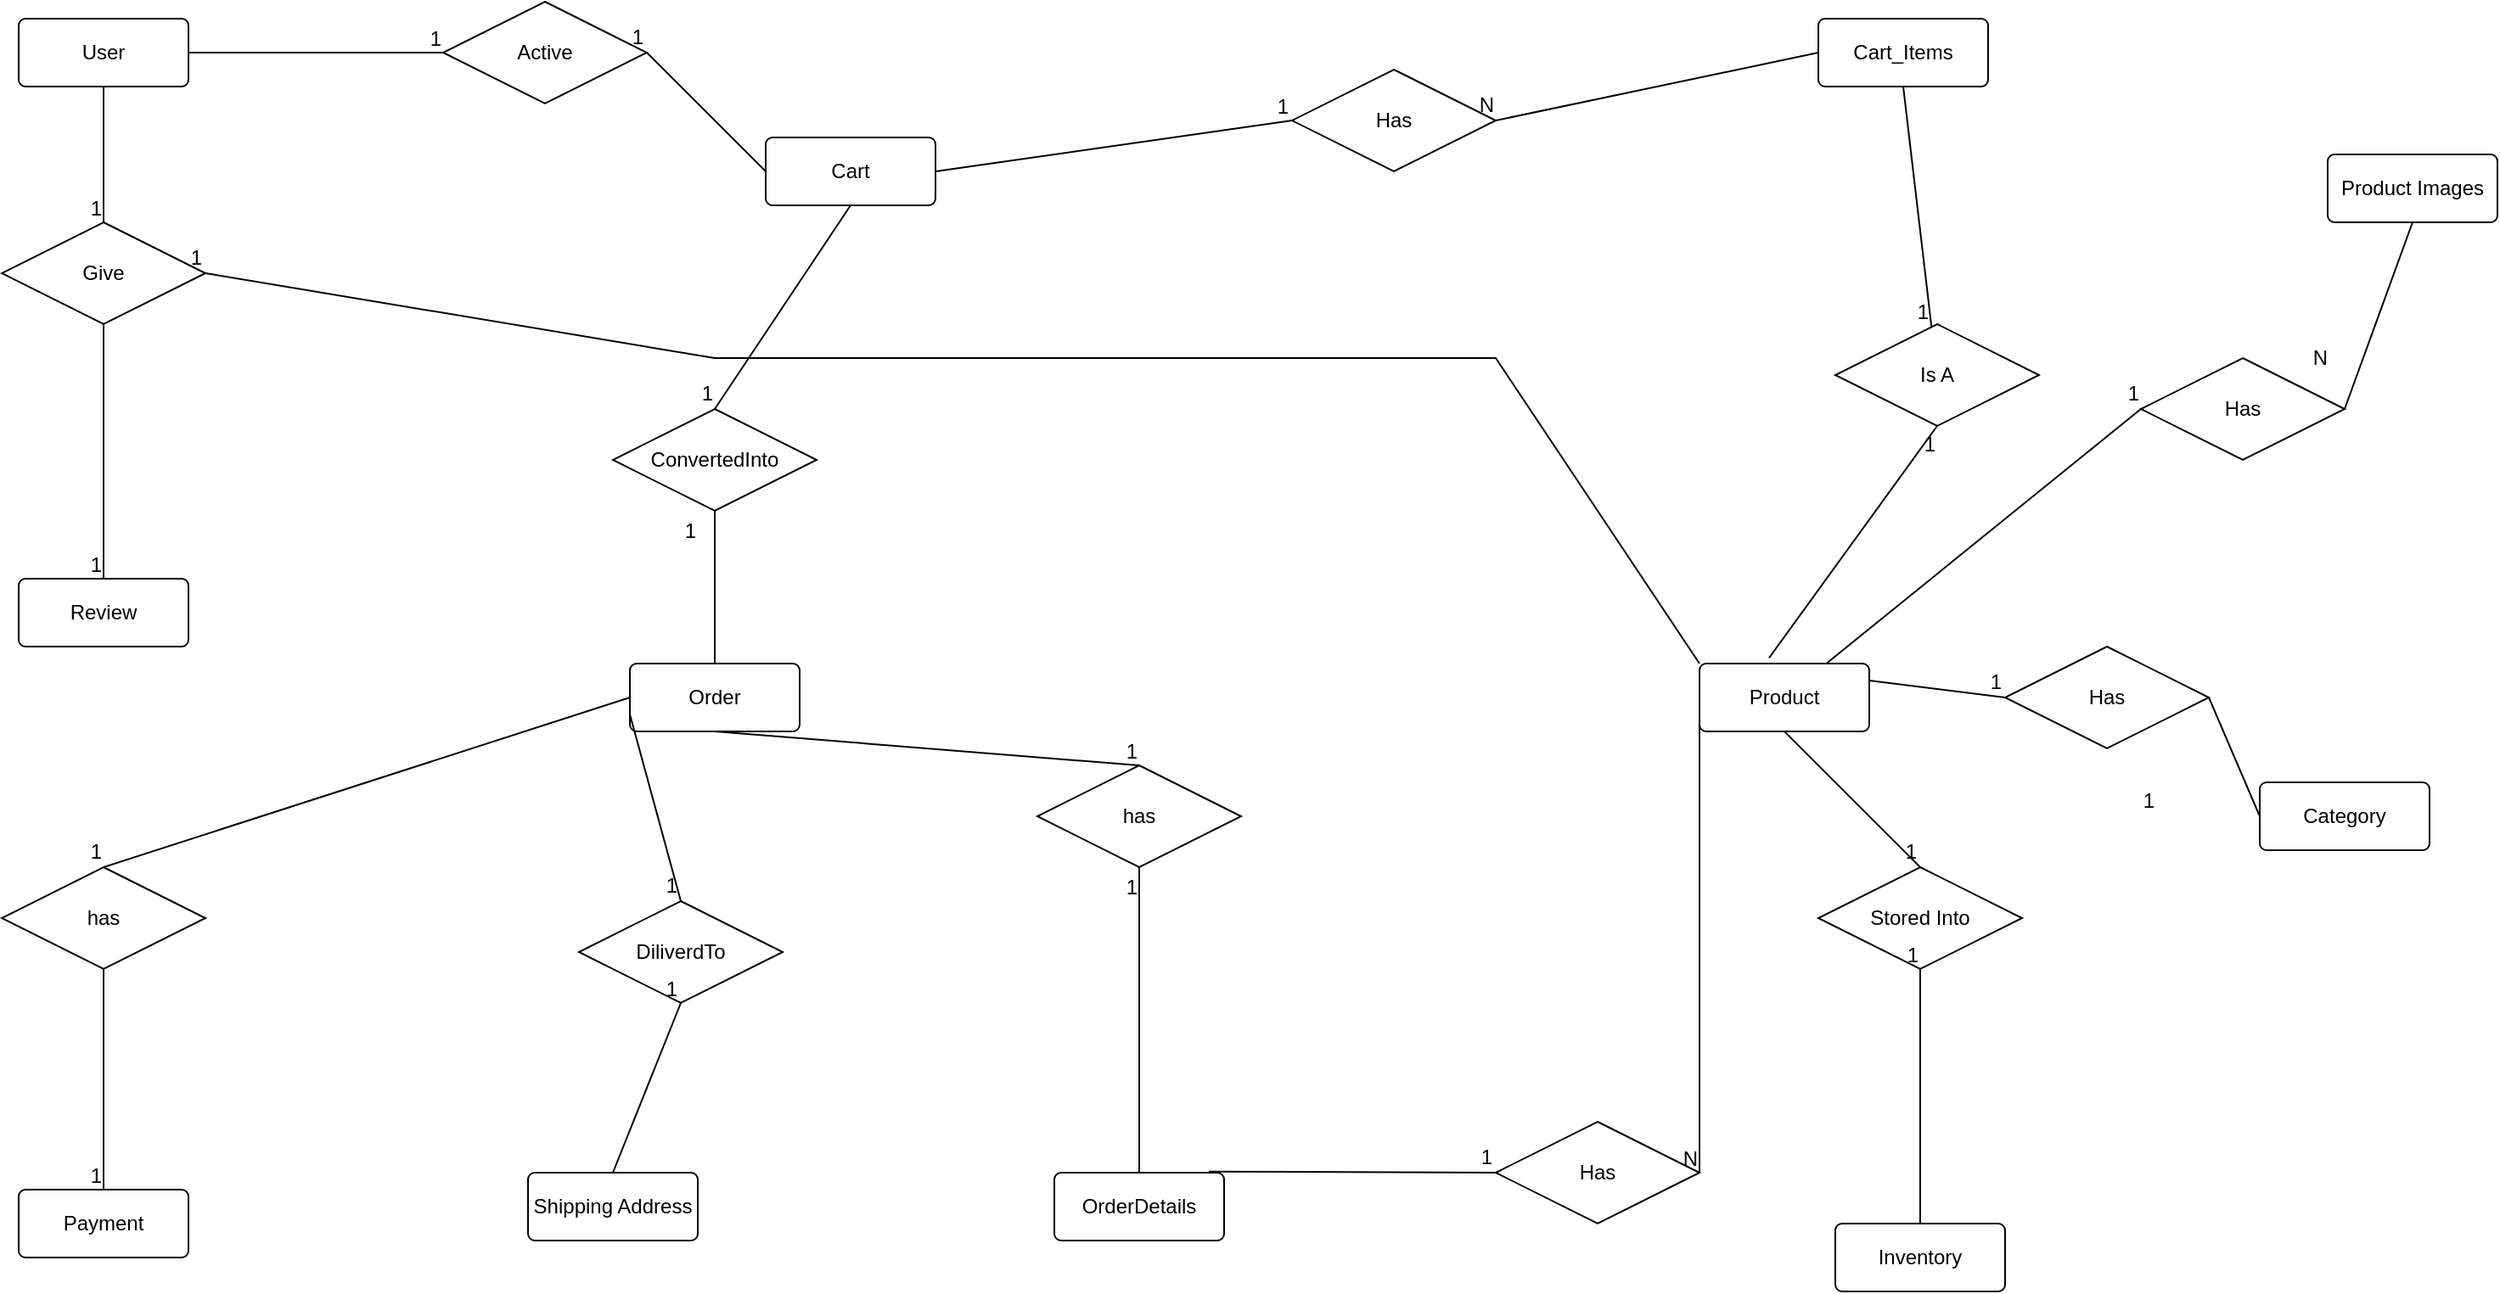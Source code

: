 <mxfile version="26.0.16">
  <diagram id="R2lEEEUBdFMjLlhIrx00" name="Page-1">
    <mxGraphModel dx="2045" dy="682" grid="1" gridSize="10" guides="1" tooltips="1" connect="1" arrows="1" fold="1" page="1" pageScale="1" pageWidth="850" pageHeight="1100" math="0" shadow="0" extFonts="Permanent Marker^https://fonts.googleapis.com/css?family=Permanent+Marker">
      <root>
        <mxCell id="0" />
        <mxCell id="1" parent="0" />
        <mxCell id="t7iGdcIXj3Sw_yKpTR2o-1" value="User" style="rounded=1;arcSize=10;whiteSpace=wrap;html=1;align=center;" parent="1" vertex="1">
          <mxGeometry x="-170" y="40" width="100" height="40" as="geometry" />
        </mxCell>
        <mxCell id="t7iGdcIXj3Sw_yKpTR2o-2" value="Active" style="shape=rhombus;perimeter=rhombusPerimeter;whiteSpace=wrap;html=1;align=center;" parent="1" vertex="1">
          <mxGeometry x="80" y="30" width="120" height="60" as="geometry" />
        </mxCell>
        <mxCell id="t7iGdcIXj3Sw_yKpTR2o-8" value="Cart" style="rounded=1;arcSize=10;whiteSpace=wrap;html=1;align=center;" parent="1" vertex="1">
          <mxGeometry x="270" y="110" width="100" height="40" as="geometry" />
        </mxCell>
        <mxCell id="t7iGdcIXj3Sw_yKpTR2o-9" value="Cart_Items" style="rounded=1;arcSize=10;whiteSpace=wrap;html=1;align=center;" parent="1" vertex="1">
          <mxGeometry x="890" y="40" width="100" height="40" as="geometry" />
        </mxCell>
        <mxCell id="t7iGdcIXj3Sw_yKpTR2o-10" value="Has" style="shape=rhombus;perimeter=rhombusPerimeter;whiteSpace=wrap;html=1;align=center;" parent="1" vertex="1">
          <mxGeometry x="580" y="70" width="120" height="60" as="geometry" />
        </mxCell>
        <mxCell id="t7iGdcIXj3Sw_yKpTR2o-11" value="" style="endArrow=none;html=1;rounded=0;entryX=0;entryY=0.5;entryDx=0;entryDy=0;" parent="1" source="t7iGdcIXj3Sw_yKpTR2o-1" target="t7iGdcIXj3Sw_yKpTR2o-2" edge="1">
          <mxGeometry relative="1" as="geometry">
            <mxPoint x="230" y="240" as="sourcePoint" />
            <mxPoint x="390" y="240" as="targetPoint" />
          </mxGeometry>
        </mxCell>
        <mxCell id="t7iGdcIXj3Sw_yKpTR2o-12" value="1" style="resizable=0;html=1;whiteSpace=wrap;align=right;verticalAlign=bottom;" parent="t7iGdcIXj3Sw_yKpTR2o-11" connectable="0" vertex="1">
          <mxGeometry x="1" relative="1" as="geometry" />
        </mxCell>
        <mxCell id="t7iGdcIXj3Sw_yKpTR2o-13" value="" style="endArrow=none;html=1;rounded=0;entryX=1;entryY=0.5;entryDx=0;entryDy=0;exitX=0;exitY=0.5;exitDx=0;exitDy=0;" parent="1" source="t7iGdcIXj3Sw_yKpTR2o-8" target="t7iGdcIXj3Sw_yKpTR2o-2" edge="1">
          <mxGeometry relative="1" as="geometry">
            <mxPoint x="340" y="230" as="sourcePoint" />
            <mxPoint x="500" y="230" as="targetPoint" />
          </mxGeometry>
        </mxCell>
        <mxCell id="t7iGdcIXj3Sw_yKpTR2o-14" value="1" style="resizable=0;html=1;whiteSpace=wrap;align=right;verticalAlign=bottom;" parent="t7iGdcIXj3Sw_yKpTR2o-13" connectable="0" vertex="1">
          <mxGeometry x="1" relative="1" as="geometry" />
        </mxCell>
        <mxCell id="t7iGdcIXj3Sw_yKpTR2o-15" value="" style="endArrow=none;html=1;rounded=0;entryX=0;entryY=0.5;entryDx=0;entryDy=0;exitX=1;exitY=0.5;exitDx=0;exitDy=0;" parent="1" source="t7iGdcIXj3Sw_yKpTR2o-8" target="t7iGdcIXj3Sw_yKpTR2o-10" edge="1">
          <mxGeometry relative="1" as="geometry">
            <mxPoint x="370" y="170" as="sourcePoint" />
            <mxPoint x="530" y="170" as="targetPoint" />
          </mxGeometry>
        </mxCell>
        <mxCell id="t7iGdcIXj3Sw_yKpTR2o-16" value="1" style="resizable=0;html=1;whiteSpace=wrap;align=right;verticalAlign=bottom;" parent="t7iGdcIXj3Sw_yKpTR2o-15" connectable="0" vertex="1">
          <mxGeometry x="1" relative="1" as="geometry" />
        </mxCell>
        <mxCell id="t7iGdcIXj3Sw_yKpTR2o-17" value="" style="endArrow=none;html=1;rounded=0;entryX=1;entryY=0.5;entryDx=0;entryDy=0;exitX=0;exitY=0.5;exitDx=0;exitDy=0;" parent="1" source="t7iGdcIXj3Sw_yKpTR2o-9" target="t7iGdcIXj3Sw_yKpTR2o-10" edge="1">
          <mxGeometry relative="1" as="geometry">
            <mxPoint x="530" y="180" as="sourcePoint" />
            <mxPoint x="690" y="180" as="targetPoint" />
          </mxGeometry>
        </mxCell>
        <mxCell id="t7iGdcIXj3Sw_yKpTR2o-18" value="N" style="resizable=0;html=1;whiteSpace=wrap;align=right;verticalAlign=bottom;" parent="t7iGdcIXj3Sw_yKpTR2o-17" connectable="0" vertex="1">
          <mxGeometry x="1" relative="1" as="geometry" />
        </mxCell>
        <mxCell id="t7iGdcIXj3Sw_yKpTR2o-19" value="ConvertedInto" style="shape=rhombus;perimeter=rhombusPerimeter;whiteSpace=wrap;html=1;align=center;" parent="1" vertex="1">
          <mxGeometry x="180" y="270" width="120" height="60" as="geometry" />
        </mxCell>
        <mxCell id="t7iGdcIXj3Sw_yKpTR2o-20" value="Order" style="rounded=1;arcSize=10;whiteSpace=wrap;html=1;align=center;" parent="1" vertex="1">
          <mxGeometry x="190" y="420" width="100" height="40" as="geometry" />
        </mxCell>
        <mxCell id="t7iGdcIXj3Sw_yKpTR2o-21" value="" style="endArrow=none;html=1;rounded=0;entryX=0.5;entryY=0;entryDx=0;entryDy=0;exitX=0.5;exitY=1;exitDx=0;exitDy=0;" parent="1" source="t7iGdcIXj3Sw_yKpTR2o-8" target="t7iGdcIXj3Sw_yKpTR2o-19" edge="1">
          <mxGeometry relative="1" as="geometry">
            <mxPoint x="220" y="160" as="sourcePoint" />
            <mxPoint x="380" y="160" as="targetPoint" />
          </mxGeometry>
        </mxCell>
        <mxCell id="t7iGdcIXj3Sw_yKpTR2o-22" value="1" style="resizable=0;html=1;whiteSpace=wrap;align=right;verticalAlign=bottom;" parent="t7iGdcIXj3Sw_yKpTR2o-21" connectable="0" vertex="1">
          <mxGeometry x="1" relative="1" as="geometry" />
        </mxCell>
        <mxCell id="t7iGdcIXj3Sw_yKpTR2o-23" value="" style="endArrow=none;html=1;rounded=0;entryX=0.5;entryY=1;entryDx=0;entryDy=0;exitX=0.5;exitY=0;exitDx=0;exitDy=0;" parent="1" source="t7iGdcIXj3Sw_yKpTR2o-20" target="t7iGdcIXj3Sw_yKpTR2o-19" edge="1">
          <mxGeometry relative="1" as="geometry">
            <mxPoint x="270" y="250" as="sourcePoint" />
            <mxPoint x="430" y="250" as="targetPoint" />
          </mxGeometry>
        </mxCell>
        <mxCell id="t7iGdcIXj3Sw_yKpTR2o-24" value="1" style="resizable=0;html=1;whiteSpace=wrap;align=right;verticalAlign=bottom;" parent="t7iGdcIXj3Sw_yKpTR2o-23" connectable="0" vertex="1">
          <mxGeometry x="1" relative="1" as="geometry">
            <mxPoint x="-10" y="20" as="offset" />
          </mxGeometry>
        </mxCell>
        <mxCell id="t7iGdcIXj3Sw_yKpTR2o-25" value="has" style="shape=rhombus;perimeter=rhombusPerimeter;whiteSpace=wrap;html=1;align=center;" parent="1" vertex="1">
          <mxGeometry x="430" y="480" width="120" height="60" as="geometry" />
        </mxCell>
        <mxCell id="t7iGdcIXj3Sw_yKpTR2o-26" value="" style="endArrow=none;html=1;rounded=0;entryX=0.5;entryY=0;entryDx=0;entryDy=0;exitX=0.5;exitY=1;exitDx=0;exitDy=0;" parent="1" source="t7iGdcIXj3Sw_yKpTR2o-20" target="t7iGdcIXj3Sw_yKpTR2o-25" edge="1">
          <mxGeometry relative="1" as="geometry">
            <mxPoint x="260" y="350" as="sourcePoint" />
            <mxPoint x="420" y="350" as="targetPoint" />
          </mxGeometry>
        </mxCell>
        <mxCell id="t7iGdcIXj3Sw_yKpTR2o-27" value="1" style="resizable=0;html=1;whiteSpace=wrap;align=right;verticalAlign=bottom;" parent="t7iGdcIXj3Sw_yKpTR2o-26" connectable="0" vertex="1">
          <mxGeometry x="1" relative="1" as="geometry" />
        </mxCell>
        <mxCell id="t7iGdcIXj3Sw_yKpTR2o-28" value="OrderDetails" style="rounded=1;arcSize=10;whiteSpace=wrap;html=1;align=center;" parent="1" vertex="1">
          <mxGeometry x="440" y="720" width="100" height="40" as="geometry" />
        </mxCell>
        <mxCell id="t7iGdcIXj3Sw_yKpTR2o-29" value="" style="endArrow=none;html=1;rounded=0;entryX=0.5;entryY=1;entryDx=0;entryDy=0;" parent="1" source="t7iGdcIXj3Sw_yKpTR2o-28" target="t7iGdcIXj3Sw_yKpTR2o-25" edge="1">
          <mxGeometry relative="1" as="geometry">
            <mxPoint x="260" y="430" as="sourcePoint" />
            <mxPoint x="420" y="430" as="targetPoint" />
          </mxGeometry>
        </mxCell>
        <mxCell id="t7iGdcIXj3Sw_yKpTR2o-30" value="1" style="resizable=0;html=1;whiteSpace=wrap;align=right;verticalAlign=bottom;" parent="t7iGdcIXj3Sw_yKpTR2o-29" connectable="0" vertex="1">
          <mxGeometry x="1" relative="1" as="geometry">
            <mxPoint y="20" as="offset" />
          </mxGeometry>
        </mxCell>
        <mxCell id="t7iGdcIXj3Sw_yKpTR2o-31" value="Payment" style="rounded=1;arcSize=10;whiteSpace=wrap;html=1;align=center;" parent="1" vertex="1">
          <mxGeometry x="-170" y="730" width="100" height="40" as="geometry" />
        </mxCell>
        <mxCell id="t7iGdcIXj3Sw_yKpTR2o-32" value="Give" style="shape=rhombus;perimeter=rhombusPerimeter;whiteSpace=wrap;html=1;align=center;" parent="1" vertex="1">
          <mxGeometry x="-180" y="160" width="120" height="60" as="geometry" />
        </mxCell>
        <mxCell id="t7iGdcIXj3Sw_yKpTR2o-33" value="has" style="shape=rhombus;perimeter=rhombusPerimeter;whiteSpace=wrap;html=1;align=center;" parent="1" vertex="1">
          <mxGeometry x="-180" y="540" width="120" height="60" as="geometry" />
        </mxCell>
        <mxCell id="t7iGdcIXj3Sw_yKpTR2o-34" value="Review" style="rounded=1;arcSize=10;whiteSpace=wrap;html=1;align=center;" parent="1" vertex="1">
          <mxGeometry x="-170" y="370" width="100" height="40" as="geometry" />
        </mxCell>
        <mxCell id="t7iGdcIXj3Sw_yKpTR2o-35" value="" style="endArrow=none;html=1;rounded=0;entryX=0.5;entryY=0;entryDx=0;entryDy=0;exitX=0.5;exitY=1;exitDx=0;exitDy=0;" parent="1" source="t7iGdcIXj3Sw_yKpTR2o-1" target="t7iGdcIXj3Sw_yKpTR2o-32" edge="1">
          <mxGeometry relative="1" as="geometry">
            <mxPoint x="150" y="300" as="sourcePoint" />
            <mxPoint x="310" y="300" as="targetPoint" />
          </mxGeometry>
        </mxCell>
        <mxCell id="t7iGdcIXj3Sw_yKpTR2o-36" value="1" style="resizable=0;html=1;whiteSpace=wrap;align=right;verticalAlign=bottom;" parent="t7iGdcIXj3Sw_yKpTR2o-35" connectable="0" vertex="1">
          <mxGeometry x="1" relative="1" as="geometry" />
        </mxCell>
        <mxCell id="t7iGdcIXj3Sw_yKpTR2o-37" value="" style="endArrow=none;html=1;rounded=0;entryX=0.5;entryY=0;entryDx=0;entryDy=0;exitX=0.5;exitY=1;exitDx=0;exitDy=0;" parent="1" source="t7iGdcIXj3Sw_yKpTR2o-32" target="t7iGdcIXj3Sw_yKpTR2o-34" edge="1">
          <mxGeometry relative="1" as="geometry">
            <mxPoint x="250" y="340" as="sourcePoint" />
            <mxPoint x="410" y="340" as="targetPoint" />
          </mxGeometry>
        </mxCell>
        <mxCell id="t7iGdcIXj3Sw_yKpTR2o-38" value="1" style="resizable=0;html=1;whiteSpace=wrap;align=right;verticalAlign=bottom;" parent="t7iGdcIXj3Sw_yKpTR2o-37" connectable="0" vertex="1">
          <mxGeometry x="1" relative="1" as="geometry" />
        </mxCell>
        <mxCell id="t7iGdcIXj3Sw_yKpTR2o-39" value="" style="endArrow=none;html=1;rounded=0;entryX=0.5;entryY=0;entryDx=0;entryDy=0;" parent="1" source="t7iGdcIXj3Sw_yKpTR2o-33" target="t7iGdcIXj3Sw_yKpTR2o-31" edge="1">
          <mxGeometry relative="1" as="geometry">
            <mxPoint x="-60" y="460" as="sourcePoint" />
            <mxPoint x="100" y="460" as="targetPoint" />
          </mxGeometry>
        </mxCell>
        <mxCell id="t7iGdcIXj3Sw_yKpTR2o-40" value="1" style="resizable=0;html=1;whiteSpace=wrap;align=right;verticalAlign=bottom;" parent="t7iGdcIXj3Sw_yKpTR2o-39" connectable="0" vertex="1">
          <mxGeometry x="1" relative="1" as="geometry" />
        </mxCell>
        <mxCell id="t7iGdcIXj3Sw_yKpTR2o-41" value="" style="endArrow=none;html=1;rounded=0;exitX=0;exitY=0.5;exitDx=0;exitDy=0;entryX=0.5;entryY=0;entryDx=0;entryDy=0;" parent="1" source="t7iGdcIXj3Sw_yKpTR2o-20" target="t7iGdcIXj3Sw_yKpTR2o-33" edge="1">
          <mxGeometry relative="1" as="geometry">
            <mxPoint x="130" y="470" as="sourcePoint" />
            <mxPoint x="290" y="470" as="targetPoint" />
          </mxGeometry>
        </mxCell>
        <mxCell id="t7iGdcIXj3Sw_yKpTR2o-42" value="1" style="resizable=0;html=1;whiteSpace=wrap;align=right;verticalAlign=bottom;" parent="t7iGdcIXj3Sw_yKpTR2o-41" connectable="0" vertex="1">
          <mxGeometry x="1" relative="1" as="geometry" />
        </mxCell>
        <mxCell id="t7iGdcIXj3Sw_yKpTR2o-51" value="Has" style="shape=rhombus;perimeter=rhombusPerimeter;whiteSpace=wrap;html=1;align=center;" parent="1" vertex="1">
          <mxGeometry x="700" y="690" width="120" height="60" as="geometry" />
        </mxCell>
        <mxCell id="t7iGdcIXj3Sw_yKpTR2o-52" value="Product" style="rounded=1;arcSize=10;whiteSpace=wrap;html=1;align=center;" parent="1" vertex="1">
          <mxGeometry x="820" y="420" width="100" height="40" as="geometry" />
        </mxCell>
        <mxCell id="t7iGdcIXj3Sw_yKpTR2o-53" value="" style="endArrow=none;html=1;rounded=0;entryX=0;entryY=0.5;entryDx=0;entryDy=0;exitX=0.91;exitY=-0.017;exitDx=0;exitDy=0;exitPerimeter=0;" parent="1" source="t7iGdcIXj3Sw_yKpTR2o-28" target="t7iGdcIXj3Sw_yKpTR2o-51" edge="1">
          <mxGeometry relative="1" as="geometry">
            <mxPoint x="580" y="290" as="sourcePoint" />
            <mxPoint x="710" y="380" as="targetPoint" />
          </mxGeometry>
        </mxCell>
        <mxCell id="t7iGdcIXj3Sw_yKpTR2o-54" value="1" style="resizable=0;html=1;whiteSpace=wrap;align=right;verticalAlign=bottom;" parent="t7iGdcIXj3Sw_yKpTR2o-53" connectable="0" vertex="1">
          <mxGeometry x="1" relative="1" as="geometry" />
        </mxCell>
        <mxCell id="t7iGdcIXj3Sw_yKpTR2o-58" value="Is A" style="shape=rhombus;perimeter=rhombusPerimeter;whiteSpace=wrap;html=1;align=center;" parent="1" vertex="1">
          <mxGeometry x="900" y="220" width="120" height="60" as="geometry" />
        </mxCell>
        <mxCell id="t7iGdcIXj3Sw_yKpTR2o-59" value="" style="endArrow=none;html=1;rounded=0;entryX=0.5;entryY=1;entryDx=0;entryDy=0;exitX=0.41;exitY=-0.083;exitDx=0;exitDy=0;exitPerimeter=0;" parent="1" source="t7iGdcIXj3Sw_yKpTR2o-52" target="t7iGdcIXj3Sw_yKpTR2o-58" edge="1">
          <mxGeometry relative="1" as="geometry">
            <mxPoint x="240" y="370" as="sourcePoint" />
            <mxPoint x="400" y="370" as="targetPoint" />
          </mxGeometry>
        </mxCell>
        <mxCell id="t7iGdcIXj3Sw_yKpTR2o-60" value="1" style="resizable=0;html=1;whiteSpace=wrap;align=right;verticalAlign=bottom;" parent="t7iGdcIXj3Sw_yKpTR2o-59" connectable="0" vertex="1">
          <mxGeometry x="1" relative="1" as="geometry">
            <mxPoint y="20" as="offset" />
          </mxGeometry>
        </mxCell>
        <mxCell id="t7iGdcIXj3Sw_yKpTR2o-64" value="" style="endArrow=none;html=1;rounded=0;exitX=0.5;exitY=1;exitDx=0;exitDy=0;" parent="1" source="t7iGdcIXj3Sw_yKpTR2o-9" target="t7iGdcIXj3Sw_yKpTR2o-58" edge="1">
          <mxGeometry relative="1" as="geometry">
            <mxPoint x="420" y="400" as="sourcePoint" />
            <mxPoint x="580" y="400" as="targetPoint" />
          </mxGeometry>
        </mxCell>
        <mxCell id="t7iGdcIXj3Sw_yKpTR2o-65" value="1" style="resizable=0;html=1;whiteSpace=wrap;align=right;verticalAlign=bottom;" parent="t7iGdcIXj3Sw_yKpTR2o-64" connectable="0" vertex="1">
          <mxGeometry x="1" relative="1" as="geometry" />
        </mxCell>
        <mxCell id="t7iGdcIXj3Sw_yKpTR2o-66" value="Stored Into" style="shape=rhombus;perimeter=rhombusPerimeter;whiteSpace=wrap;html=1;align=center;" parent="1" vertex="1">
          <mxGeometry x="890" y="540" width="120" height="60" as="geometry" />
        </mxCell>
        <mxCell id="t7iGdcIXj3Sw_yKpTR2o-67" value="Inventory" style="rounded=1;arcSize=10;whiteSpace=wrap;html=1;align=center;" parent="1" vertex="1">
          <mxGeometry x="900" y="750" width="100" height="40" as="geometry" />
        </mxCell>
        <mxCell id="t7iGdcIXj3Sw_yKpTR2o-68" value="" style="endArrow=none;html=1;rounded=0;entryX=0.5;entryY=0;entryDx=0;entryDy=0;exitX=0.5;exitY=1;exitDx=0;exitDy=0;" parent="1" source="t7iGdcIXj3Sw_yKpTR2o-52" target="t7iGdcIXj3Sw_yKpTR2o-66" edge="1">
          <mxGeometry relative="1" as="geometry">
            <mxPoint x="290" y="380" as="sourcePoint" />
            <mxPoint x="450" y="380" as="targetPoint" />
          </mxGeometry>
        </mxCell>
        <mxCell id="t7iGdcIXj3Sw_yKpTR2o-69" value="1" style="resizable=0;html=1;whiteSpace=wrap;align=right;verticalAlign=bottom;" parent="t7iGdcIXj3Sw_yKpTR2o-68" connectable="0" vertex="1">
          <mxGeometry x="1" relative="1" as="geometry" />
        </mxCell>
        <mxCell id="t7iGdcIXj3Sw_yKpTR2o-70" value="" style="endArrow=none;html=1;rounded=0;entryX=0.5;entryY=1;entryDx=0;entryDy=0;exitX=0.5;exitY=0;exitDx=0;exitDy=0;" parent="1" source="t7iGdcIXj3Sw_yKpTR2o-67" target="t7iGdcIXj3Sw_yKpTR2o-66" edge="1">
          <mxGeometry relative="1" as="geometry">
            <mxPoint x="380" y="510" as="sourcePoint" />
            <mxPoint x="540" y="510" as="targetPoint" />
          </mxGeometry>
        </mxCell>
        <mxCell id="t7iGdcIXj3Sw_yKpTR2o-71" value="1" style="resizable=0;html=1;whiteSpace=wrap;align=right;verticalAlign=bottom;" parent="t7iGdcIXj3Sw_yKpTR2o-70" connectable="0" vertex="1">
          <mxGeometry x="1" relative="1" as="geometry" />
        </mxCell>
        <mxCell id="t7iGdcIXj3Sw_yKpTR2o-72" value="" style="endArrow=none;html=1;rounded=0;entryX=1;entryY=0.5;entryDx=0;entryDy=0;exitX=0;exitY=0.5;exitDx=0;exitDy=0;" parent="1" source="t7iGdcIXj3Sw_yKpTR2o-52" target="t7iGdcIXj3Sw_yKpTR2o-51" edge="1">
          <mxGeometry relative="1" as="geometry">
            <mxPoint x="630" y="330" as="sourcePoint" />
            <mxPoint x="790" y="330" as="targetPoint" />
          </mxGeometry>
        </mxCell>
        <mxCell id="t7iGdcIXj3Sw_yKpTR2o-73" value="N" style="resizable=0;html=1;whiteSpace=wrap;align=right;verticalAlign=bottom;" parent="t7iGdcIXj3Sw_yKpTR2o-72" connectable="0" vertex="1">
          <mxGeometry x="1" relative="1" as="geometry" />
        </mxCell>
        <mxCell id="t7iGdcIXj3Sw_yKpTR2o-75" value="" style="endArrow=none;html=1;rounded=0;entryX=1;entryY=0.5;entryDx=0;entryDy=0;exitX=0;exitY=0;exitDx=0;exitDy=0;" parent="1" source="t7iGdcIXj3Sw_yKpTR2o-52" target="t7iGdcIXj3Sw_yKpTR2o-32" edge="1">
          <mxGeometry relative="1" as="geometry">
            <mxPoint x="210" y="230" as="sourcePoint" />
            <mxPoint x="370" y="230" as="targetPoint" />
            <Array as="points">
              <mxPoint x="760" y="330" />
              <mxPoint x="700" y="240" />
              <mxPoint x="550" y="240" />
              <mxPoint x="240" y="240" />
            </Array>
          </mxGeometry>
        </mxCell>
        <mxCell id="t7iGdcIXj3Sw_yKpTR2o-76" value="1" style="resizable=0;html=1;whiteSpace=wrap;align=right;verticalAlign=bottom;" parent="t7iGdcIXj3Sw_yKpTR2o-75" connectable="0" vertex="1">
          <mxGeometry x="1" relative="1" as="geometry" />
        </mxCell>
        <mxCell id="XAZkjhWNMupT1fCJeP3f-2" value="DiliverdTo" style="shape=rhombus;perimeter=rhombusPerimeter;whiteSpace=wrap;html=1;align=center;" parent="1" vertex="1">
          <mxGeometry x="160" y="560" width="120" height="60" as="geometry" />
        </mxCell>
        <mxCell id="XAZkjhWNMupT1fCJeP3f-3" value="Shipping Address" style="rounded=1;arcSize=10;whiteSpace=wrap;html=1;align=center;" parent="1" vertex="1">
          <mxGeometry x="130" y="720" width="100" height="40" as="geometry" />
        </mxCell>
        <mxCell id="XAZkjhWNMupT1fCJeP3f-5" value="" style="endArrow=none;html=1;rounded=0;entryX=0.5;entryY=1;entryDx=0;entryDy=0;exitX=0.5;exitY=0;exitDx=0;exitDy=0;" parent="1" source="XAZkjhWNMupT1fCJeP3f-3" target="XAZkjhWNMupT1fCJeP3f-2" edge="1">
          <mxGeometry relative="1" as="geometry">
            <mxPoint x="310" y="800" as="sourcePoint" />
            <mxPoint x="310" y="770" as="targetPoint" />
          </mxGeometry>
        </mxCell>
        <mxCell id="XAZkjhWNMupT1fCJeP3f-6" value="1" style="resizable=0;html=1;whiteSpace=wrap;align=right;verticalAlign=bottom;" parent="XAZkjhWNMupT1fCJeP3f-5" connectable="0" vertex="1">
          <mxGeometry x="1" relative="1" as="geometry" />
        </mxCell>
        <mxCell id="XAZkjhWNMupT1fCJeP3f-8" value="" style="endArrow=none;html=1;rounded=0;exitX=0;exitY=0.75;exitDx=0;exitDy=0;entryX=0.5;entryY=0;entryDx=0;entryDy=0;" parent="1" source="t7iGdcIXj3Sw_yKpTR2o-20" target="XAZkjhWNMupT1fCJeP3f-2" edge="1">
          <mxGeometry relative="1" as="geometry">
            <mxPoint x="450" y="300" as="sourcePoint" />
            <mxPoint x="-110" y="550" as="targetPoint" />
          </mxGeometry>
        </mxCell>
        <mxCell id="XAZkjhWNMupT1fCJeP3f-9" value="1" style="resizable=0;html=1;whiteSpace=wrap;align=right;verticalAlign=bottom;" parent="XAZkjhWNMupT1fCJeP3f-8" connectable="0" vertex="1">
          <mxGeometry x="1" relative="1" as="geometry" />
        </mxCell>
        <mxCell id="XAZkjhWNMupT1fCJeP3f-11" value="Category" style="rounded=1;arcSize=10;whiteSpace=wrap;html=1;align=center;" parent="1" vertex="1">
          <mxGeometry x="1150" y="490" width="100" height="40" as="geometry" />
        </mxCell>
        <mxCell id="XAZkjhWNMupT1fCJeP3f-12" value="Product Images" style="rounded=1;arcSize=10;whiteSpace=wrap;html=1;align=center;" parent="1" vertex="1">
          <mxGeometry x="1190" y="120" width="100" height="40" as="geometry" />
        </mxCell>
        <mxCell id="XAZkjhWNMupT1fCJeP3f-17" value="Has" style="shape=rhombus;perimeter=rhombusPerimeter;whiteSpace=wrap;html=1;align=center;" parent="1" vertex="1">
          <mxGeometry x="1080" y="240" width="120" height="60" as="geometry" />
        </mxCell>
        <mxCell id="XAZkjhWNMupT1fCJeP3f-18" value="" style="endArrow=none;html=1;rounded=0;entryX=0;entryY=0.5;entryDx=0;entryDy=0;" parent="1" source="t7iGdcIXj3Sw_yKpTR2o-52" target="XAZkjhWNMupT1fCJeP3f-17" edge="1">
          <mxGeometry relative="1" as="geometry">
            <mxPoint x="950" y="90" as="sourcePoint" />
            <mxPoint x="950" y="230" as="targetPoint" />
          </mxGeometry>
        </mxCell>
        <mxCell id="XAZkjhWNMupT1fCJeP3f-19" value="1" style="resizable=0;html=1;whiteSpace=wrap;align=right;verticalAlign=bottom;" parent="XAZkjhWNMupT1fCJeP3f-18" connectable="0" vertex="1">
          <mxGeometry x="1" relative="1" as="geometry" />
        </mxCell>
        <mxCell id="XAZkjhWNMupT1fCJeP3f-20" value="" style="endArrow=none;html=1;rounded=0;exitX=0.5;exitY=1;exitDx=0;exitDy=0;entryX=1;entryY=0.5;entryDx=0;entryDy=0;" parent="1" source="XAZkjhWNMupT1fCJeP3f-12" target="XAZkjhWNMupT1fCJeP3f-17" edge="1">
          <mxGeometry relative="1" as="geometry">
            <mxPoint x="960" y="100" as="sourcePoint" />
            <mxPoint x="960" y="240" as="targetPoint" />
          </mxGeometry>
        </mxCell>
        <mxCell id="XAZkjhWNMupT1fCJeP3f-21" value="N" style="resizable=0;html=1;whiteSpace=wrap;align=right;verticalAlign=bottom;" parent="XAZkjhWNMupT1fCJeP3f-20" connectable="0" vertex="1">
          <mxGeometry x="1" relative="1" as="geometry">
            <mxPoint x="-9" y="-21" as="offset" />
          </mxGeometry>
        </mxCell>
        <mxCell id="XAZkjhWNMupT1fCJeP3f-22" value="Has" style="shape=rhombus;perimeter=rhombusPerimeter;whiteSpace=wrap;html=1;align=center;" parent="1" vertex="1">
          <mxGeometry x="1000" y="410" width="120" height="60" as="geometry" />
        </mxCell>
        <mxCell id="XAZkjhWNMupT1fCJeP3f-23" value="" style="endArrow=none;html=1;rounded=0;exitX=1;exitY=0.25;exitDx=0;exitDy=0;entryX=0;entryY=0.5;entryDx=0;entryDy=0;" parent="1" source="t7iGdcIXj3Sw_yKpTR2o-52" target="XAZkjhWNMupT1fCJeP3f-22" edge="1">
          <mxGeometry relative="1" as="geometry">
            <mxPoint x="1010" y="260" as="sourcePoint" />
            <mxPoint x="1150" y="260" as="targetPoint" />
          </mxGeometry>
        </mxCell>
        <mxCell id="XAZkjhWNMupT1fCJeP3f-24" value="1" style="resizable=0;html=1;whiteSpace=wrap;align=right;verticalAlign=bottom;" parent="XAZkjhWNMupT1fCJeP3f-23" connectable="0" vertex="1">
          <mxGeometry x="1" relative="1" as="geometry" />
        </mxCell>
        <mxCell id="XAZkjhWNMupT1fCJeP3f-26" value="" style="endArrow=none;html=1;rounded=0;exitX=1;exitY=0.5;exitDx=0;exitDy=0;entryX=0;entryY=0.5;entryDx=0;entryDy=0;" parent="1" source="XAZkjhWNMupT1fCJeP3f-22" target="XAZkjhWNMupT1fCJeP3f-11" edge="1">
          <mxGeometry relative="1" as="geometry">
            <mxPoint x="1020" y="270" as="sourcePoint" />
            <mxPoint x="1160" y="270" as="targetPoint" />
          </mxGeometry>
        </mxCell>
        <mxCell id="XAZkjhWNMupT1fCJeP3f-27" value="1" style="resizable=0;html=1;whiteSpace=wrap;align=right;verticalAlign=bottom;" parent="XAZkjhWNMupT1fCJeP3f-26" connectable="0" vertex="1">
          <mxGeometry x="1" relative="1" as="geometry">
            <mxPoint x="-60" as="offset" />
          </mxGeometry>
        </mxCell>
      </root>
    </mxGraphModel>
  </diagram>
</mxfile>
